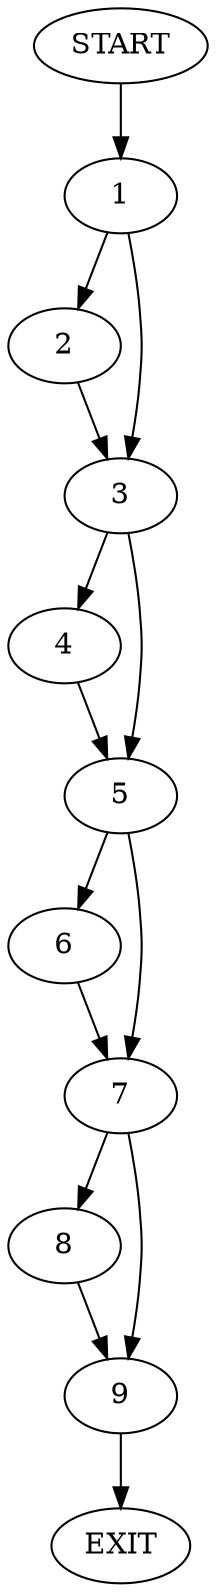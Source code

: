 digraph {
0 [label="START"]
10 [label="EXIT"]
0 -> 1
1 -> 2
1 -> 3
2 -> 3
3 -> 4
3 -> 5
5 -> 6
5 -> 7
4 -> 5
6 -> 7
7 -> 8
7 -> 9
8 -> 9
9 -> 10
}
